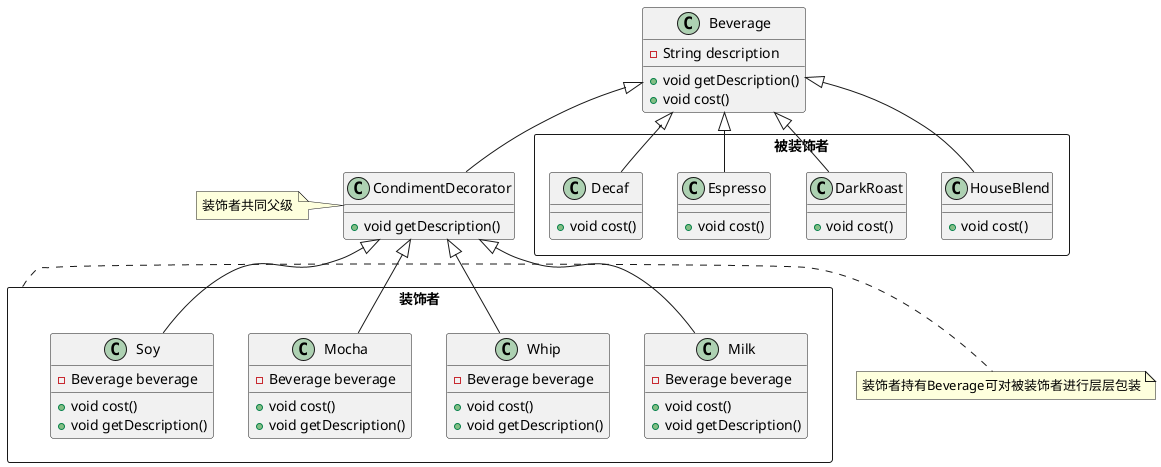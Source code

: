 @startuml


class Beverage{
    -String description

    +void getDescription()
    +void cost()
}

package 被装饰者 <<Rectangle>>{
    class HouseBlend{
        +void cost()
    }

    class DarkRoast{
        +void cost()
    }

    class Espresso{
        +void cost()
    }

    class Decaf{
        +void cost()
    }
}

Beverage <|-- HouseBlend
Beverage <|-- DarkRoast
Beverage <|-- Espresso
Beverage <|-- Decaf


class CondimentDecorator{
    +void getDescription()
}

note left of CondimentDecorator : 装饰者共同父级

Beverage <|-- CondimentDecorator

package 装饰者 <<Rectangle>> {
    class Milk{
        -Beverage beverage

        +void cost()
        +void getDescription()
    }

    class Whip{
        -Beverage beverage

        +void cost()
        +void getDescription()
    }

    class Mocha{
        -Beverage beverage

        +void cost()
        +void getDescription()
    }

    class Soy{
        -Beverage beverage

        +void cost()
        +void getDescription()
    }
}

CondimentDecorator <|-- Milk
CondimentDecorator <|-- Whip
CondimentDecorator <|-- Mocha
CondimentDecorator <|-- Soy

note right of 装饰者 : 装饰者持有Beverage可对被装饰者进行层层包装

@enduml